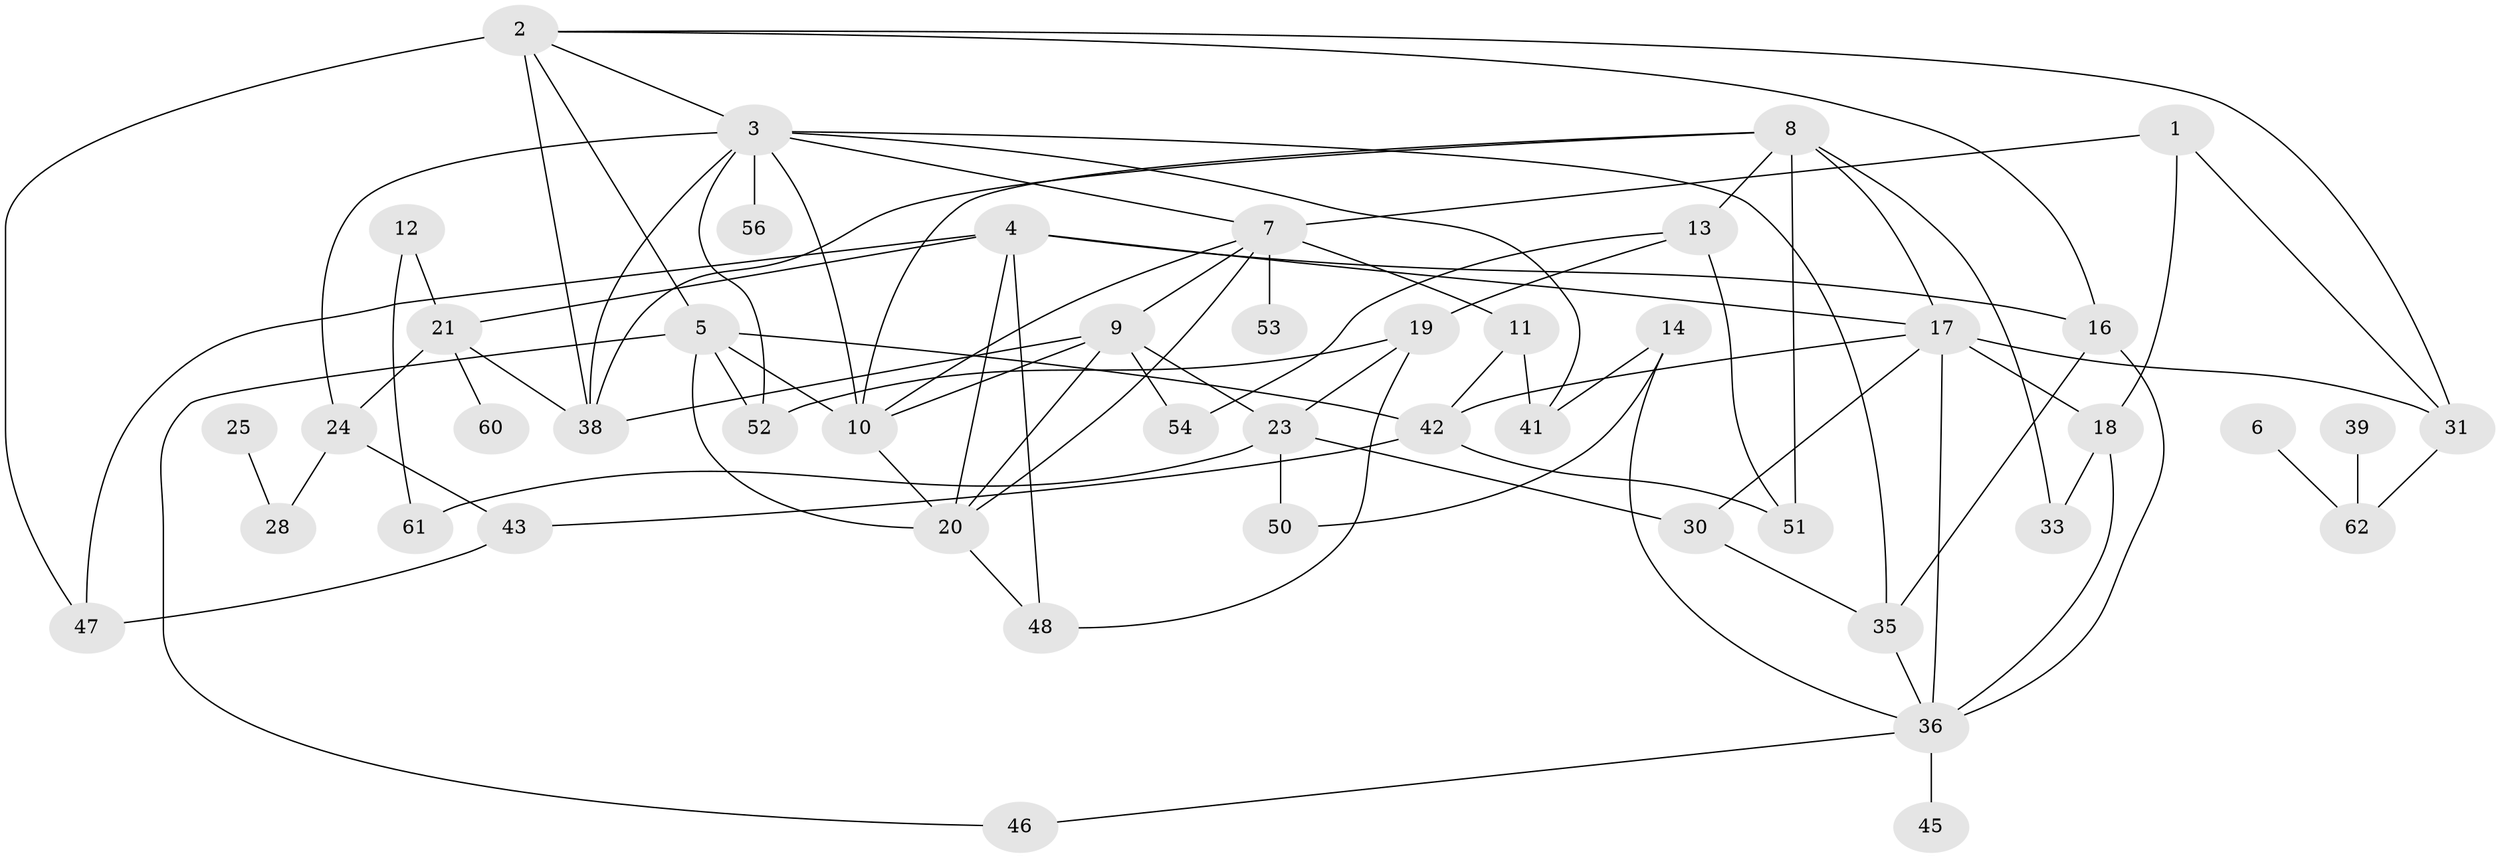 // original degree distribution, {4: 0.13008130081300814, 3: 0.21138211382113822, 2: 0.2601626016260163, 1: 0.13821138211382114, 5: 0.12195121951219512, 0: 0.12195121951219512, 7: 0.016260162601626018}
// Generated by graph-tools (version 1.1) at 2025/33/03/09/25 02:33:54]
// undirected, 47 vertices, 87 edges
graph export_dot {
graph [start="1"]
  node [color=gray90,style=filled];
  1;
  2;
  3;
  4;
  5;
  6;
  7;
  8;
  9;
  10;
  11;
  12;
  13;
  14;
  16;
  17;
  18;
  19;
  20;
  21;
  23;
  24;
  25;
  28;
  30;
  31;
  33;
  35;
  36;
  38;
  39;
  41;
  42;
  43;
  45;
  46;
  47;
  48;
  50;
  51;
  52;
  53;
  54;
  56;
  60;
  61;
  62;
  1 -- 7 [weight=1.0];
  1 -- 18 [weight=1.0];
  1 -- 31 [weight=1.0];
  2 -- 3 [weight=1.0];
  2 -- 5 [weight=1.0];
  2 -- 16 [weight=1.0];
  2 -- 31 [weight=1.0];
  2 -- 38 [weight=4.0];
  2 -- 47 [weight=1.0];
  3 -- 7 [weight=1.0];
  3 -- 10 [weight=1.0];
  3 -- 24 [weight=1.0];
  3 -- 35 [weight=1.0];
  3 -- 38 [weight=1.0];
  3 -- 41 [weight=1.0];
  3 -- 52 [weight=1.0];
  3 -- 56 [weight=1.0];
  4 -- 16 [weight=1.0];
  4 -- 17 [weight=1.0];
  4 -- 20 [weight=1.0];
  4 -- 21 [weight=1.0];
  4 -- 47 [weight=2.0];
  4 -- 48 [weight=1.0];
  5 -- 10 [weight=1.0];
  5 -- 20 [weight=1.0];
  5 -- 42 [weight=2.0];
  5 -- 46 [weight=1.0];
  5 -- 52 [weight=1.0];
  6 -- 62 [weight=1.0];
  7 -- 9 [weight=1.0];
  7 -- 10 [weight=1.0];
  7 -- 11 [weight=2.0];
  7 -- 20 [weight=1.0];
  7 -- 53 [weight=2.0];
  8 -- 10 [weight=1.0];
  8 -- 13 [weight=1.0];
  8 -- 17 [weight=1.0];
  8 -- 33 [weight=1.0];
  8 -- 38 [weight=1.0];
  8 -- 51 [weight=1.0];
  9 -- 10 [weight=1.0];
  9 -- 20 [weight=1.0];
  9 -- 23 [weight=1.0];
  9 -- 38 [weight=1.0];
  9 -- 54 [weight=1.0];
  10 -- 20 [weight=1.0];
  11 -- 41 [weight=1.0];
  11 -- 42 [weight=1.0];
  12 -- 21 [weight=1.0];
  12 -- 61 [weight=1.0];
  13 -- 19 [weight=1.0];
  13 -- 51 [weight=1.0];
  13 -- 54 [weight=1.0];
  14 -- 36 [weight=1.0];
  14 -- 41 [weight=2.0];
  14 -- 50 [weight=1.0];
  16 -- 35 [weight=1.0];
  16 -- 36 [weight=1.0];
  17 -- 18 [weight=2.0];
  17 -- 30 [weight=1.0];
  17 -- 31 [weight=1.0];
  17 -- 36 [weight=1.0];
  17 -- 42 [weight=1.0];
  18 -- 33 [weight=1.0];
  18 -- 36 [weight=1.0];
  19 -- 23 [weight=1.0];
  19 -- 48 [weight=1.0];
  19 -- 52 [weight=1.0];
  20 -- 48 [weight=1.0];
  21 -- 24 [weight=1.0];
  21 -- 38 [weight=1.0];
  21 -- 60 [weight=1.0];
  23 -- 30 [weight=1.0];
  23 -- 50 [weight=1.0];
  23 -- 61 [weight=1.0];
  24 -- 28 [weight=1.0];
  24 -- 43 [weight=1.0];
  25 -- 28 [weight=1.0];
  30 -- 35 [weight=1.0];
  31 -- 62 [weight=1.0];
  35 -- 36 [weight=1.0];
  36 -- 45 [weight=1.0];
  36 -- 46 [weight=1.0];
  39 -- 62 [weight=1.0];
  42 -- 43 [weight=1.0];
  42 -- 51 [weight=1.0];
  43 -- 47 [weight=1.0];
}
